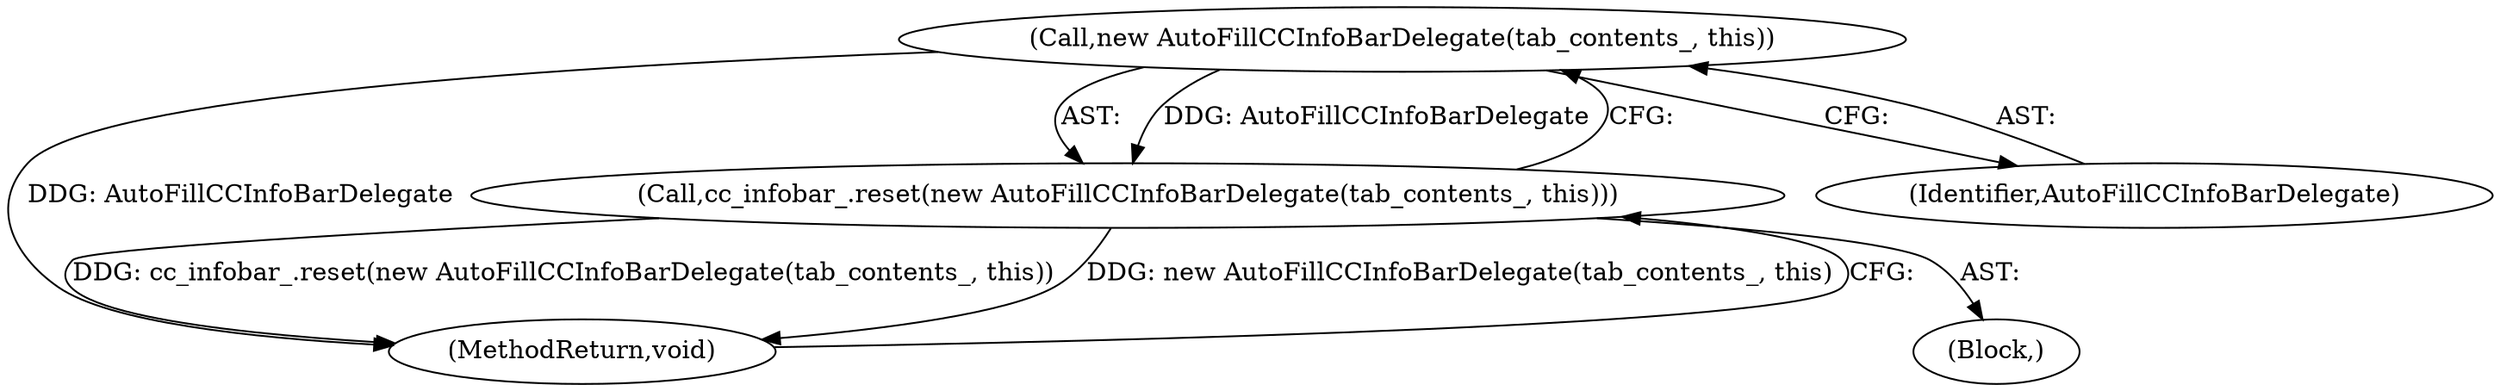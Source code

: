 digraph "1_Chrome_0d04639df7a3b2425c671ab08f68eb32b3d04cb1_1@del" {
"1000122" [label="(Call,new AutoFillCCInfoBarDelegate(tab_contents_, this))"];
"1000121" [label="(Call,cc_infobar_.reset(new AutoFillCCInfoBarDelegate(tab_contents_, this)))"];
"1000121" [label="(Call,cc_infobar_.reset(new AutoFillCCInfoBarDelegate(tab_contents_, this)))"];
"1000127" [label="(MethodReturn,void)"];
"1000123" [label="(Identifier,AutoFillCCInfoBarDelegate)"];
"1000120" [label="(Block,)"];
"1000122" [label="(Call,new AutoFillCCInfoBarDelegate(tab_contents_, this))"];
"1000122" -> "1000121"  [label="AST: "];
"1000122" -> "1000123"  [label="CFG: "];
"1000123" -> "1000122"  [label="AST: "];
"1000121" -> "1000122"  [label="CFG: "];
"1000122" -> "1000127"  [label="DDG: AutoFillCCInfoBarDelegate"];
"1000122" -> "1000121"  [label="DDG: AutoFillCCInfoBarDelegate"];
"1000121" -> "1000120"  [label="AST: "];
"1000127" -> "1000121"  [label="CFG: "];
"1000121" -> "1000127"  [label="DDG: cc_infobar_.reset(new AutoFillCCInfoBarDelegate(tab_contents_, this))"];
"1000121" -> "1000127"  [label="DDG: new AutoFillCCInfoBarDelegate(tab_contents_, this)"];
}
